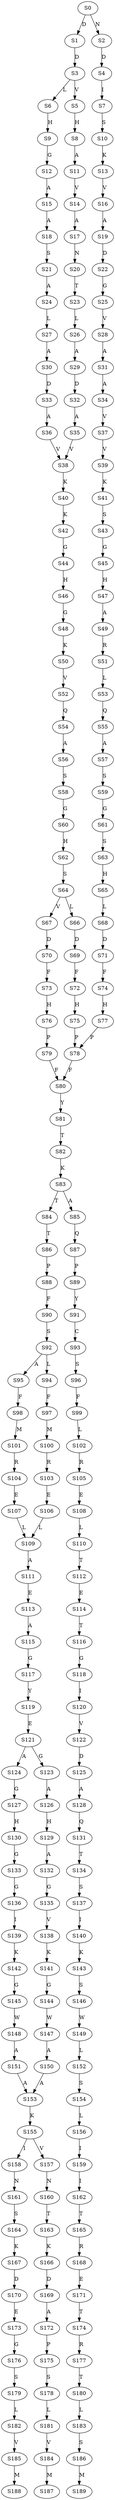 strict digraph  {
	S0 -> S1 [ label = D ];
	S0 -> S2 [ label = N ];
	S1 -> S3 [ label = D ];
	S2 -> S4 [ label = D ];
	S3 -> S5 [ label = V ];
	S3 -> S6 [ label = L ];
	S4 -> S7 [ label = I ];
	S5 -> S8 [ label = H ];
	S6 -> S9 [ label = H ];
	S7 -> S10 [ label = S ];
	S8 -> S11 [ label = A ];
	S9 -> S12 [ label = G ];
	S10 -> S13 [ label = K ];
	S11 -> S14 [ label = V ];
	S12 -> S15 [ label = A ];
	S13 -> S16 [ label = V ];
	S14 -> S17 [ label = A ];
	S15 -> S18 [ label = A ];
	S16 -> S19 [ label = A ];
	S17 -> S20 [ label = N ];
	S18 -> S21 [ label = S ];
	S19 -> S22 [ label = D ];
	S20 -> S23 [ label = T ];
	S21 -> S24 [ label = A ];
	S22 -> S25 [ label = G ];
	S23 -> S26 [ label = L ];
	S24 -> S27 [ label = L ];
	S25 -> S28 [ label = V ];
	S26 -> S29 [ label = A ];
	S27 -> S30 [ label = A ];
	S28 -> S31 [ label = A ];
	S29 -> S32 [ label = D ];
	S30 -> S33 [ label = D ];
	S31 -> S34 [ label = A ];
	S32 -> S35 [ label = A ];
	S33 -> S36 [ label = A ];
	S34 -> S37 [ label = V ];
	S35 -> S38 [ label = V ];
	S36 -> S38 [ label = V ];
	S37 -> S39 [ label = V ];
	S38 -> S40 [ label = K ];
	S39 -> S41 [ label = K ];
	S40 -> S42 [ label = K ];
	S41 -> S43 [ label = S ];
	S42 -> S44 [ label = G ];
	S43 -> S45 [ label = G ];
	S44 -> S46 [ label = H ];
	S45 -> S47 [ label = H ];
	S46 -> S48 [ label = G ];
	S47 -> S49 [ label = A ];
	S48 -> S50 [ label = K ];
	S49 -> S51 [ label = R ];
	S50 -> S52 [ label = V ];
	S51 -> S53 [ label = L ];
	S52 -> S54 [ label = Q ];
	S53 -> S55 [ label = Q ];
	S54 -> S56 [ label = A ];
	S55 -> S57 [ label = A ];
	S56 -> S58 [ label = S ];
	S57 -> S59 [ label = S ];
	S58 -> S60 [ label = G ];
	S59 -> S61 [ label = G ];
	S60 -> S62 [ label = H ];
	S61 -> S63 [ label = S ];
	S62 -> S64 [ label = S ];
	S63 -> S65 [ label = H ];
	S64 -> S66 [ label = L ];
	S64 -> S67 [ label = V ];
	S65 -> S68 [ label = L ];
	S66 -> S69 [ label = D ];
	S67 -> S70 [ label = D ];
	S68 -> S71 [ label = D ];
	S69 -> S72 [ label = F ];
	S70 -> S73 [ label = F ];
	S71 -> S74 [ label = F ];
	S72 -> S75 [ label = H ];
	S73 -> S76 [ label = H ];
	S74 -> S77 [ label = H ];
	S75 -> S78 [ label = P ];
	S76 -> S79 [ label = P ];
	S77 -> S78 [ label = P ];
	S78 -> S80 [ label = F ];
	S79 -> S80 [ label = F ];
	S80 -> S81 [ label = Y ];
	S81 -> S82 [ label = T ];
	S82 -> S83 [ label = K ];
	S83 -> S84 [ label = T ];
	S83 -> S85 [ label = A ];
	S84 -> S86 [ label = T ];
	S85 -> S87 [ label = Q ];
	S86 -> S88 [ label = P ];
	S87 -> S89 [ label = P ];
	S88 -> S90 [ label = F ];
	S89 -> S91 [ label = Y ];
	S90 -> S92 [ label = S ];
	S91 -> S93 [ label = C ];
	S92 -> S94 [ label = L ];
	S92 -> S95 [ label = A ];
	S93 -> S96 [ label = S ];
	S94 -> S97 [ label = F ];
	S95 -> S98 [ label = F ];
	S96 -> S99 [ label = F ];
	S97 -> S100 [ label = M ];
	S98 -> S101 [ label = M ];
	S99 -> S102 [ label = L ];
	S100 -> S103 [ label = R ];
	S101 -> S104 [ label = R ];
	S102 -> S105 [ label = R ];
	S103 -> S106 [ label = E ];
	S104 -> S107 [ label = E ];
	S105 -> S108 [ label = E ];
	S106 -> S109 [ label = L ];
	S107 -> S109 [ label = L ];
	S108 -> S110 [ label = L ];
	S109 -> S111 [ label = A ];
	S110 -> S112 [ label = T ];
	S111 -> S113 [ label = E ];
	S112 -> S114 [ label = E ];
	S113 -> S115 [ label = A ];
	S114 -> S116 [ label = T ];
	S115 -> S117 [ label = G ];
	S116 -> S118 [ label = G ];
	S117 -> S119 [ label = Y ];
	S118 -> S120 [ label = I ];
	S119 -> S121 [ label = E ];
	S120 -> S122 [ label = V ];
	S121 -> S123 [ label = G ];
	S121 -> S124 [ label = A ];
	S122 -> S125 [ label = D ];
	S123 -> S126 [ label = A ];
	S124 -> S127 [ label = G ];
	S125 -> S128 [ label = A ];
	S126 -> S129 [ label = H ];
	S127 -> S130 [ label = H ];
	S128 -> S131 [ label = Q ];
	S129 -> S132 [ label = A ];
	S130 -> S133 [ label = G ];
	S131 -> S134 [ label = T ];
	S132 -> S135 [ label = G ];
	S133 -> S136 [ label = G ];
	S134 -> S137 [ label = S ];
	S135 -> S138 [ label = V ];
	S136 -> S139 [ label = I ];
	S137 -> S140 [ label = I ];
	S138 -> S141 [ label = K ];
	S139 -> S142 [ label = K ];
	S140 -> S143 [ label = K ];
	S141 -> S144 [ label = G ];
	S142 -> S145 [ label = G ];
	S143 -> S146 [ label = S ];
	S144 -> S147 [ label = W ];
	S145 -> S148 [ label = W ];
	S146 -> S149 [ label = W ];
	S147 -> S150 [ label = A ];
	S148 -> S151 [ label = A ];
	S149 -> S152 [ label = L ];
	S150 -> S153 [ label = A ];
	S151 -> S153 [ label = A ];
	S152 -> S154 [ label = S ];
	S153 -> S155 [ label = K ];
	S154 -> S156 [ label = L ];
	S155 -> S157 [ label = V ];
	S155 -> S158 [ label = I ];
	S156 -> S159 [ label = I ];
	S157 -> S160 [ label = N ];
	S158 -> S161 [ label = N ];
	S159 -> S162 [ label = I ];
	S160 -> S163 [ label = T ];
	S161 -> S164 [ label = S ];
	S162 -> S165 [ label = T ];
	S163 -> S166 [ label = K ];
	S164 -> S167 [ label = K ];
	S165 -> S168 [ label = R ];
	S166 -> S169 [ label = D ];
	S167 -> S170 [ label = D ];
	S168 -> S171 [ label = E ];
	S169 -> S172 [ label = A ];
	S170 -> S173 [ label = E ];
	S171 -> S174 [ label = T ];
	S172 -> S175 [ label = P ];
	S173 -> S176 [ label = G ];
	S174 -> S177 [ label = R ];
	S175 -> S178 [ label = S ];
	S176 -> S179 [ label = S ];
	S177 -> S180 [ label = T ];
	S178 -> S181 [ label = L ];
	S179 -> S182 [ label = L ];
	S180 -> S183 [ label = L ];
	S181 -> S184 [ label = V ];
	S182 -> S185 [ label = V ];
	S183 -> S186 [ label = S ];
	S184 -> S187 [ label = M ];
	S185 -> S188 [ label = M ];
	S186 -> S189 [ label = M ];
}
